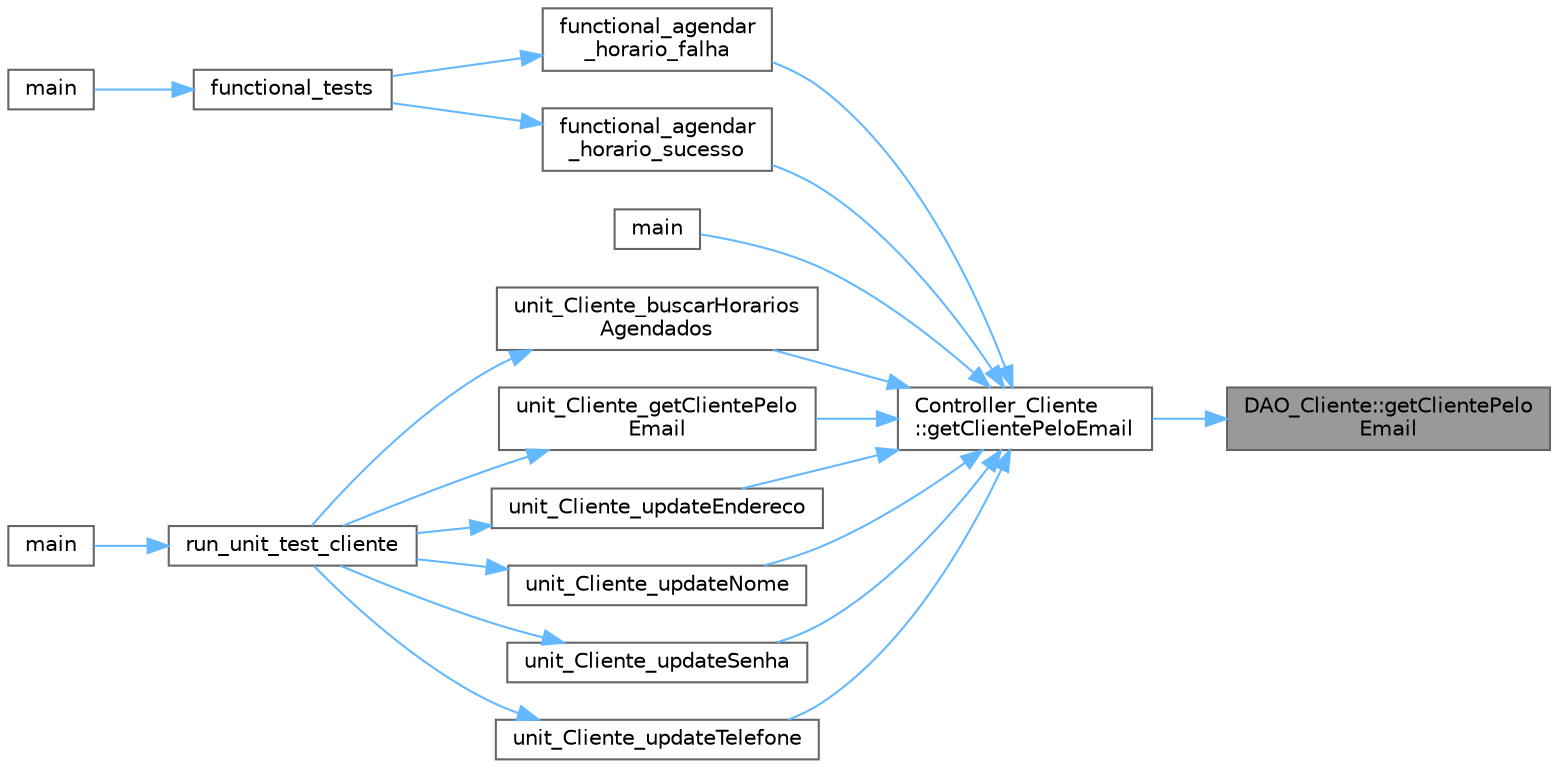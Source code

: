digraph "DAO_Cliente::getClientePeloEmail"
{
 // LATEX_PDF_SIZE
  bgcolor="transparent";
  edge [fontname=Helvetica,fontsize=10,labelfontname=Helvetica,labelfontsize=10];
  node [fontname=Helvetica,fontsize=10,shape=box,height=0.2,width=0.4];
  rankdir="RL";
  Node1 [id="Node000001",label="DAO_Cliente::getClientePelo\lEmail",height=0.2,width=0.4,color="gray40", fillcolor="grey60", style="filled", fontcolor="black",tooltip="Obtém um objeto Cliente pelo email."];
  Node1 -> Node2 [id="edge1_Node000001_Node000002",dir="back",color="steelblue1",style="solid",tooltip=" "];
  Node2 [id="Node000002",label="Controller_Cliente\l::getClientePeloEmail",height=0.2,width=0.4,color="grey40", fillcolor="white", style="filled",URL="$class_controller___cliente.html#a430b1b15e43e946fa30a01ccb214f011",tooltip="Obtém um objeto Cliente pelo email."];
  Node2 -> Node3 [id="edge2_Node000002_Node000003",dir="back",color="steelblue1",style="solid",tooltip=" "];
  Node3 [id="Node000003",label="functional_agendar\l_horario_falha",height=0.2,width=0.4,color="grey40", fillcolor="white", style="filled",URL="$functional__tests_8cpp.html#a988006b3495a457ea2c825651b91be60",tooltip=" "];
  Node3 -> Node4 [id="edge3_Node000003_Node000004",dir="back",color="steelblue1",style="solid",tooltip=" "];
  Node4 [id="Node000004",label="functional_tests",height=0.2,width=0.4,color="grey40", fillcolor="white", style="filled",URL="$functional__tests_8cpp.html#ac66c0c95899deebf8facb8a3b93eb06e",tooltip=" "];
  Node4 -> Node5 [id="edge4_Node000004_Node000005",dir="back",color="steelblue1",style="solid",tooltip=" "];
  Node5 [id="Node000005",label="main",height=0.2,width=0.4,color="grey40", fillcolor="white", style="filled",URL="$test_2functional_2main_8cpp.html#ae66f6b31b5ad750f1fe042a706a4e3d4",tooltip=" "];
  Node2 -> Node6 [id="edge5_Node000002_Node000006",dir="back",color="steelblue1",style="solid",tooltip=" "];
  Node6 [id="Node000006",label="functional_agendar\l_horario_sucesso",height=0.2,width=0.4,color="grey40", fillcolor="white", style="filled",URL="$functional__tests_8cpp.html#a1eea1f92c722dc2df4cf7386d0ca945a",tooltip=" "];
  Node6 -> Node4 [id="edge6_Node000006_Node000004",dir="back",color="steelblue1",style="solid",tooltip=" "];
  Node2 -> Node7 [id="edge7_Node000002_Node000007",dir="back",color="steelblue1",style="solid",tooltip=" "];
  Node7 [id="Node000007",label="main",height=0.2,width=0.4,color="grey40", fillcolor="white", style="filled",URL="$_easy_barber_2main_8cpp.html#a0ddf1224851353fc92bfbff6f499fa97",tooltip=" "];
  Node2 -> Node8 [id="edge8_Node000002_Node000008",dir="back",color="steelblue1",style="solid",tooltip=" "];
  Node8 [id="Node000008",label="unit_Cliente_buscarHorarios\lAgendados",height=0.2,width=0.4,color="grey40", fillcolor="white", style="filled",URL="$unit__cliente_8cpp.html#ac55ec9b64456b65bbde31a103d36285f",tooltip="Testa a função buscarHorariosAgendados da classe Controller_Cliente."];
  Node8 -> Node9 [id="edge9_Node000008_Node000009",dir="back",color="steelblue1",style="solid",tooltip=" "];
  Node9 [id="Node000009",label="run_unit_test_cliente",height=0.2,width=0.4,color="grey40", fillcolor="white", style="filled",URL="$unit__cliente_8cpp.html#a4d134b7f0141f14318ba68008080356e",tooltip="Executa todos os testes unitários para a classe Cliente."];
  Node9 -> Node10 [id="edge10_Node000009_Node000010",dir="back",color="steelblue1",style="solid",tooltip=" "];
  Node10 [id="Node000010",label="main",height=0.2,width=0.4,color="grey40", fillcolor="white", style="filled",URL="$test_2unit_2main_8cpp.html#ae66f6b31b5ad750f1fe042a706a4e3d4",tooltip=" "];
  Node2 -> Node11 [id="edge11_Node000002_Node000011",dir="back",color="steelblue1",style="solid",tooltip=" "];
  Node11 [id="Node000011",label="unit_Cliente_getClientePelo\lEmail",height=0.2,width=0.4,color="grey40", fillcolor="white", style="filled",URL="$unit__cliente_8cpp.html#ad500573866d7257b93169cc39bee6120",tooltip="Testa a função getClientePeloEmail da classe Controller_Cliente."];
  Node11 -> Node9 [id="edge12_Node000011_Node000009",dir="back",color="steelblue1",style="solid",tooltip=" "];
  Node2 -> Node12 [id="edge13_Node000002_Node000012",dir="back",color="steelblue1",style="solid",tooltip=" "];
  Node12 [id="Node000012",label="unit_Cliente_updateEndereco",height=0.2,width=0.4,color="grey40", fillcolor="white", style="filled",URL="$unit__cliente_8cpp.html#af637a0ef6fa350005bd876884f0653b8",tooltip="Testa a função updateEndereco da classe Controller_Cliente."];
  Node12 -> Node9 [id="edge14_Node000012_Node000009",dir="back",color="steelblue1",style="solid",tooltip=" "];
  Node2 -> Node13 [id="edge15_Node000002_Node000013",dir="back",color="steelblue1",style="solid",tooltip=" "];
  Node13 [id="Node000013",label="unit_Cliente_updateNome",height=0.2,width=0.4,color="grey40", fillcolor="white", style="filled",URL="$unit__cliente_8cpp.html#aead82c822d8c4699266e66214c52cffa",tooltip="Testa a função updateNome da classe Controller_Cliente."];
  Node13 -> Node9 [id="edge16_Node000013_Node000009",dir="back",color="steelblue1",style="solid",tooltip=" "];
  Node2 -> Node14 [id="edge17_Node000002_Node000014",dir="back",color="steelblue1",style="solid",tooltip=" "];
  Node14 [id="Node000014",label="unit_Cliente_updateSenha",height=0.2,width=0.4,color="grey40", fillcolor="white", style="filled",URL="$unit__cliente_8cpp.html#ab6e04f3baedd46b01bfc9dce6156fde3",tooltip="Testa a função updateSenha da classe Controller_Cliente."];
  Node14 -> Node9 [id="edge18_Node000014_Node000009",dir="back",color="steelblue1",style="solid",tooltip=" "];
  Node2 -> Node15 [id="edge19_Node000002_Node000015",dir="back",color="steelblue1",style="solid",tooltip=" "];
  Node15 [id="Node000015",label="unit_Cliente_updateTelefone",height=0.2,width=0.4,color="grey40", fillcolor="white", style="filled",URL="$unit__cliente_8cpp.html#a5622bb08a67da9d60a6f7258ac8184ca",tooltip="Testa a função updateTelefone da classe Controller_Cliente."];
  Node15 -> Node9 [id="edge20_Node000015_Node000009",dir="back",color="steelblue1",style="solid",tooltip=" "];
}
